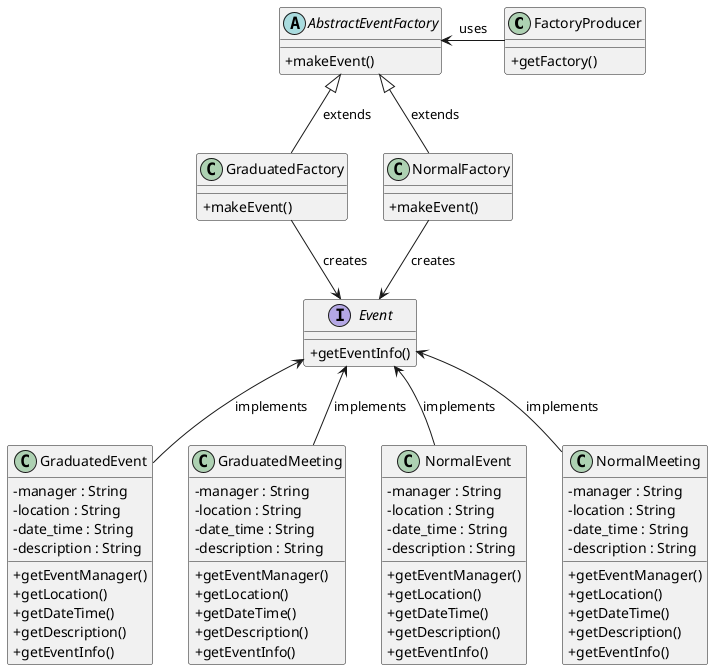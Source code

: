 @startuml

skinparam classAttributeIconSize 0
class FactoryProducer {
  {method} + getFactory()
}

Abstract class AbstractEventFactory {
  {method} + makeEvent()
}

class GraduatedFactory {
  {method} + makeEvent()
}

class NormalFactory {
  {method} + makeEvent()
}

Interface Event {
  {method} + getEventInfo()
}

class GraduatedEvent {
  {field} - manager : String
  {field} - location : String
  {field} - date_time : String
  {field} - description : String
  {method} + getEventManager()
  {method} + getLocation()
  {method} + getDateTime()
  {method} + getDescription()
  {method} + getEventInfo()
}

class GraduatedMeeting {
  {field} - manager : String
  {field} - location : String
  {field} - date_time : String
  {field} - description : String
  {method} + getEventManager()
  {method} + getLocation()
  {method} + getDateTime()
  {method} + getDescription()
  {method} + getEventInfo()
}

class NormalEvent {
  {field} - manager : String
  {field} - location : String
  {field} - date_time : String
  {field} - description : String
  {method} + getEventManager()
  {method} + getLocation()
  {method} + getDateTime()
  {method} + getDescription()
  {method} + getEventInfo()
}

class NormalMeeting {
  {field} - manager : String
  {field} - location : String
  {field} - date_time : String
  {field} - description : String
  {method} + getEventManager()
  {method} + getLocation()
  {method} + getDateTime()
  {method} + getDescription()
  {method} + getEventInfo()
}

AbstractEventFactory <- FactoryProducer : uses
AbstractEventFactory <|-- GraduatedFactory : extends
GraduatedFactory --> Event : creates
AbstractEventFactory <|-- NormalFactory : extends
NormalFactory --> Event : creates

Event <-- GraduatedEvent : implements
Event <-- GraduatedMeeting : implements
Event <-- NormalEvent : implements
Event <-- NormalMeeting : implements

@enduml